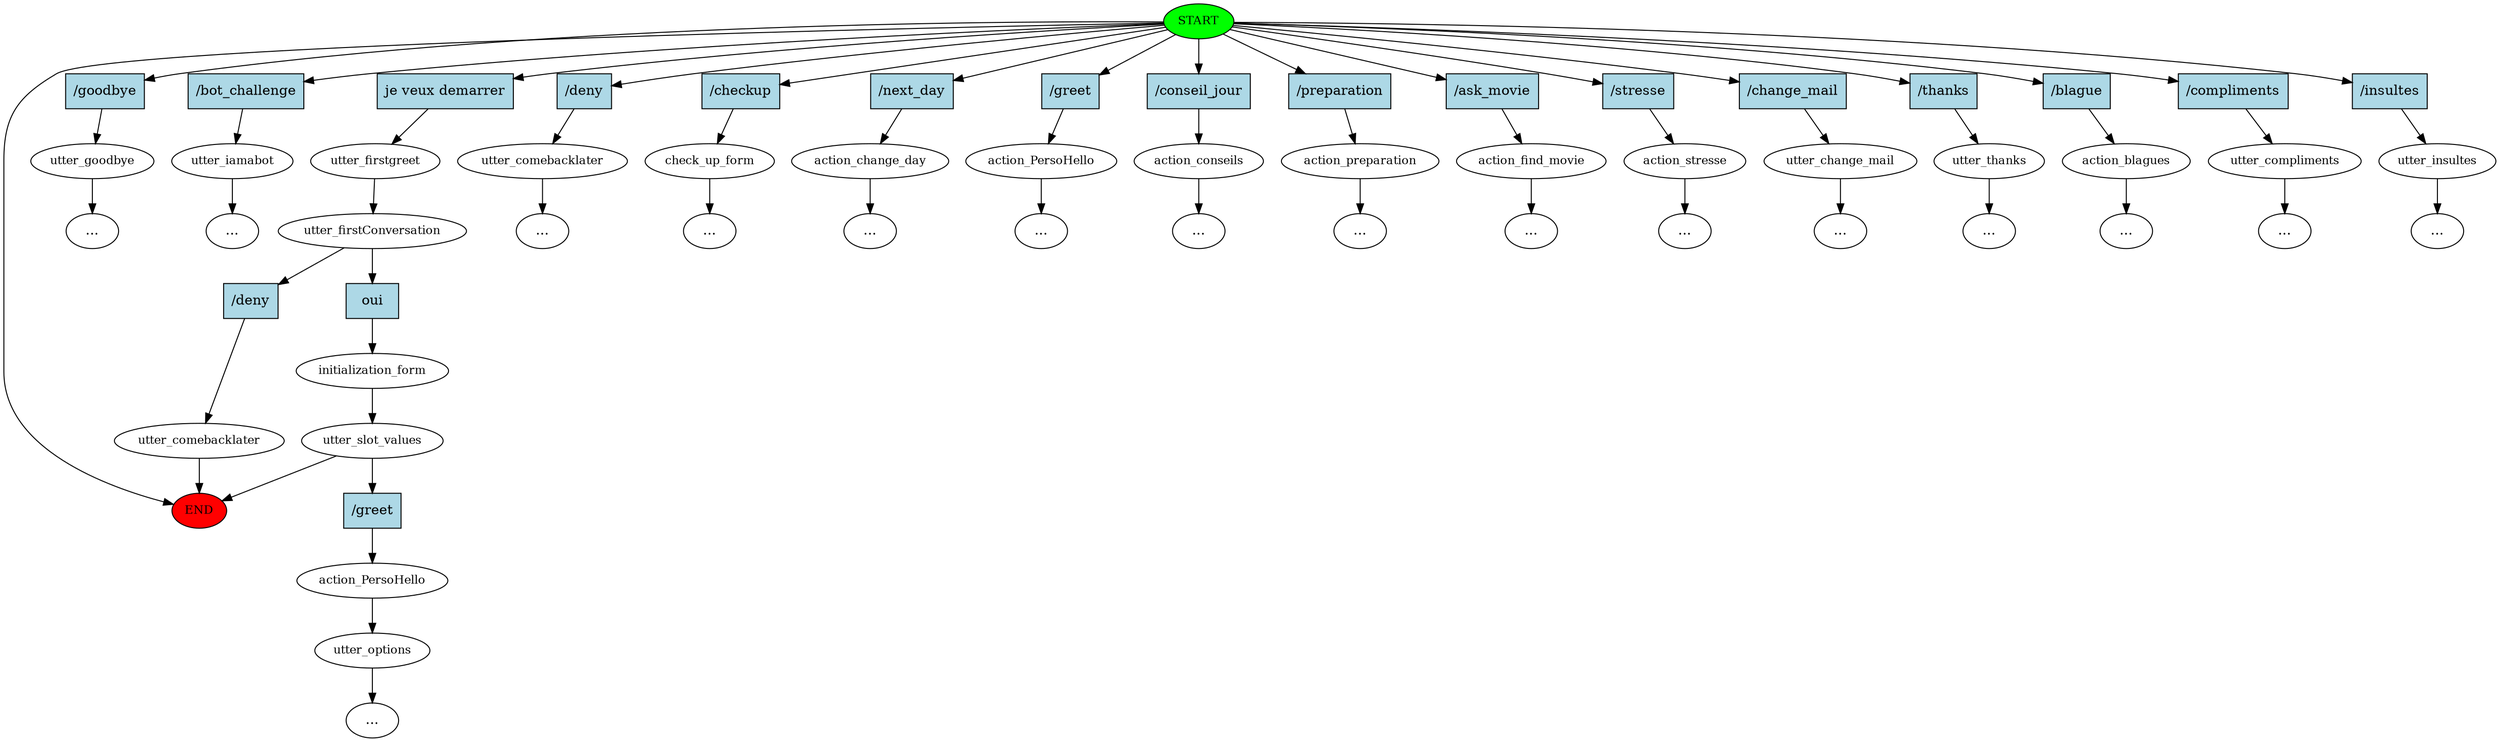digraph  {
0 [class="start active", fillcolor=green, fontsize=12, label=START, style=filled];
"-1" [class=end, fillcolor=red, fontsize=12, label=END, style=filled];
1 [class="", fontsize=12, label=utter_goodbye];
"-3" [class=ellipsis, label="..."];
2 [class="", fontsize=12, label=utter_iamabot];
"-4" [class=ellipsis, label="..."];
3 [class=active, fontsize=12, label=utter_firstgreet];
4 [class=active, fontsize=12, label=utter_firstConversation];
5 [class="", fontsize=12, label=utter_comebacklater];
6 [class="", fontsize=12, label=utter_comebacklater];
"-5" [class=ellipsis, label="..."];
7 [class="", fontsize=12, label=check_up_form];
"-6" [class=ellipsis, label="..."];
10 [class=active, fontsize=12, label=initialization_form];
11 [class="active dashed", fontsize=12, label=utter_slot_values];
12 [class="", fontsize=12, label=action_change_day];
"-7" [class=ellipsis, label="..."];
13 [class="", fontsize=12, label=action_PersoHello];
"-8" [class=ellipsis, label="..."];
14 [class="", fontsize=12, label=action_conseils];
"-9" [class=ellipsis, label="..."];
15 [class="", fontsize=12, label=action_preparation];
"-10" [class=ellipsis, label="..."];
16 [class="", fontsize=12, label=action_find_movie];
"-11" [class=ellipsis, label="..."];
17 [class="", fontsize=12, label=action_stresse];
"-12" [class=ellipsis, label="..."];
18 [class="", fontsize=12, label=utter_change_mail];
"-13" [class=ellipsis, label="..."];
19 [class="", fontsize=12, label=utter_thanks];
"-14" [class=ellipsis, label="..."];
20 [class="", fontsize=12, label=action_blagues];
"-15" [class=ellipsis, label="..."];
21 [class="", fontsize=12, label=utter_compliments];
"-16" [class=ellipsis, label="..."];
22 [class="", fontsize=12, label=utter_insultes];
"-17" [class=ellipsis, label="..."];
31 [class="", fontsize=12, label=action_PersoHello];
32 [class="", fontsize=12, label=utter_options];
"-18" [class=ellipsis, label="..."];
37 [class=intent, fillcolor=lightblue, label="/goodbye", shape=rect, style=filled];
38 [class=intent, fillcolor=lightblue, label="/bot_challenge", shape=rect, style=filled];
39 [class="intent active", fillcolor=lightblue, label="je veux demarrer", shape=rect, style=filled];
40 [class=intent, fillcolor=lightblue, label="/deny", shape=rect, style=filled];
41 [class=intent, fillcolor=lightblue, label="/checkup", shape=rect, style=filled];
42 [class=intent, fillcolor=lightblue, label="/next_day", shape=rect, style=filled];
43 [class=intent, fillcolor=lightblue, label="/greet", shape=rect, style=filled];
44 [class=intent, fillcolor=lightblue, label="/conseil_jour", shape=rect, style=filled];
45 [class=intent, fillcolor=lightblue, label="/preparation", shape=rect, style=filled];
46 [class=intent, fillcolor=lightblue, label="/ask_movie", shape=rect, style=filled];
47 [class=intent, fillcolor=lightblue, label="/stresse", shape=rect, style=filled];
48 [class=intent, fillcolor=lightblue, label="/change_mail", shape=rect, style=filled];
49 [class=intent, fillcolor=lightblue, label="/thanks", shape=rect, style=filled];
50 [class=intent, fillcolor=lightblue, label="/blague", shape=rect, style=filled];
51 [class=intent, fillcolor=lightblue, label="/compliments", shape=rect, style=filled];
52 [class=intent, fillcolor=lightblue, label="/insultes", shape=rect, style=filled];
53 [class=intent, fillcolor=lightblue, label="/deny", shape=rect, style=filled];
54 [class="intent active", fillcolor=lightblue, label=oui, shape=rect, style=filled];
55 [class=intent, fillcolor=lightblue, label="/greet", shape=rect, style=filled];
0 -> "-1"  [class="", key=NONE, label=""];
0 -> 37  [class="", key=0];
0 -> 38  [class="", key=0];
0 -> 39  [class=active, key=0];
0 -> 40  [class="", key=0];
0 -> 41  [class="", key=0];
0 -> 42  [class="", key=0];
0 -> 43  [class="", key=0];
0 -> 44  [class="", key=0];
0 -> 45  [class="", key=0];
0 -> 46  [class="", key=0];
0 -> 47  [class="", key=0];
0 -> 48  [class="", key=0];
0 -> 49  [class="", key=0];
0 -> 50  [class="", key=0];
0 -> 51  [class="", key=0];
0 -> 52  [class="", key=0];
1 -> "-3"  [class="", key=NONE, label=""];
2 -> "-4"  [class="", key=NONE, label=""];
3 -> 4  [class=active, key=NONE, label=""];
4 -> 53  [class="", key=0];
4 -> 54  [class=active, key=0];
5 -> "-1"  [class="", key=NONE, label=""];
6 -> "-5"  [class="", key=NONE, label=""];
7 -> "-6"  [class="", key=NONE, label=""];
10 -> 11  [class=active, key=NONE, label=""];
11 -> "-1"  [class="", key=NONE, label=""];
11 -> 55  [class="", key=0];
12 -> "-7"  [class="", key=NONE, label=""];
13 -> "-8"  [class="", key=NONE, label=""];
14 -> "-9"  [class="", key=NONE, label=""];
15 -> "-10"  [class="", key=NONE, label=""];
16 -> "-11"  [class="", key=NONE, label=""];
17 -> "-12"  [class="", key=NONE, label=""];
18 -> "-13"  [class="", key=NONE, label=""];
19 -> "-14"  [class="", key=NONE, label=""];
20 -> "-15"  [class="", key=NONE, label=""];
21 -> "-16"  [class="", key=NONE, label=""];
22 -> "-17"  [class="", key=NONE, label=""];
31 -> 32  [class="", key=NONE, label=""];
32 -> "-18"  [class="", key=NONE, label=""];
37 -> 1  [class="", key=0];
38 -> 2  [class="", key=0];
39 -> 3  [class=active, key=0];
40 -> 6  [class="", key=0];
41 -> 7  [class="", key=0];
42 -> 12  [class="", key=0];
43 -> 13  [class="", key=0];
44 -> 14  [class="", key=0];
45 -> 15  [class="", key=0];
46 -> 16  [class="", key=0];
47 -> 17  [class="", key=0];
48 -> 18  [class="", key=0];
49 -> 19  [class="", key=0];
50 -> 20  [class="", key=0];
51 -> 21  [class="", key=0];
52 -> 22  [class="", key=0];
53 -> 5  [class="", key=0];
54 -> 10  [class=active, key=0];
55 -> 31  [class="", key=0];
}
